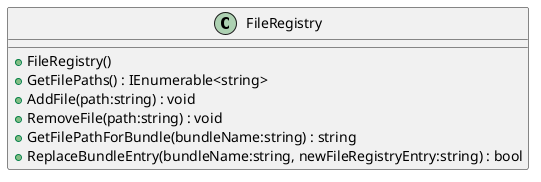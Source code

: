 @startuml
class FileRegistry {
    + FileRegistry()
    + GetFilePaths() : IEnumerable<string>
    + AddFile(path:string) : void
    + RemoveFile(path:string) : void
    + GetFilePathForBundle(bundleName:string) : string
    + ReplaceBundleEntry(bundleName:string, newFileRegistryEntry:string) : bool
}
@enduml
